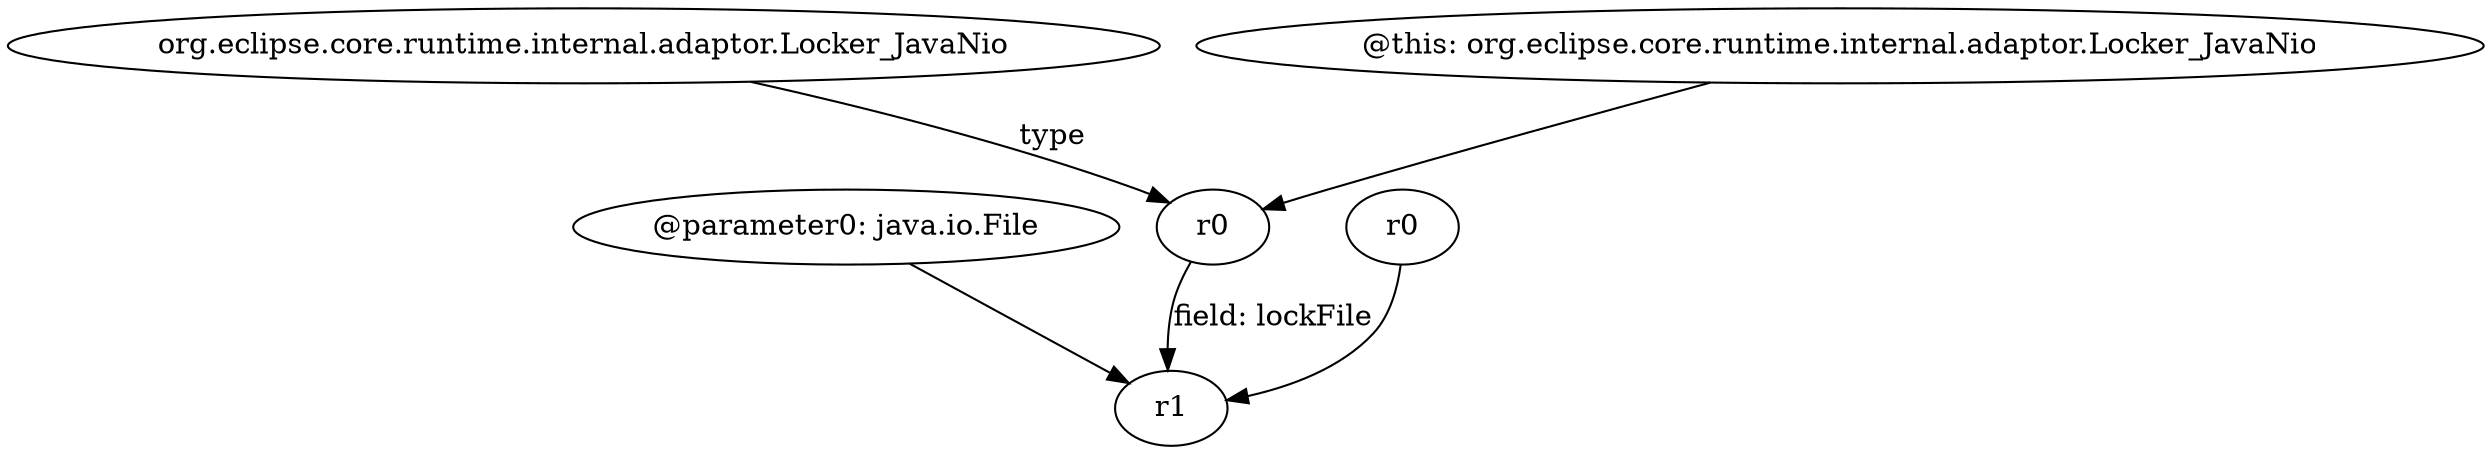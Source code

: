 digraph g {
0[label="@parameter0: java.io.File"]
1[label="r1"]
0->1[label=""]
2[label="r0"]
2->1[label="field: lockFile"]
3[label="org.eclipse.core.runtime.internal.adaptor.Locker_JavaNio"]
3->2[label="type"]
4[label="r0"]
4->1[label=""]
5[label="@this: org.eclipse.core.runtime.internal.adaptor.Locker_JavaNio"]
5->2[label=""]
}